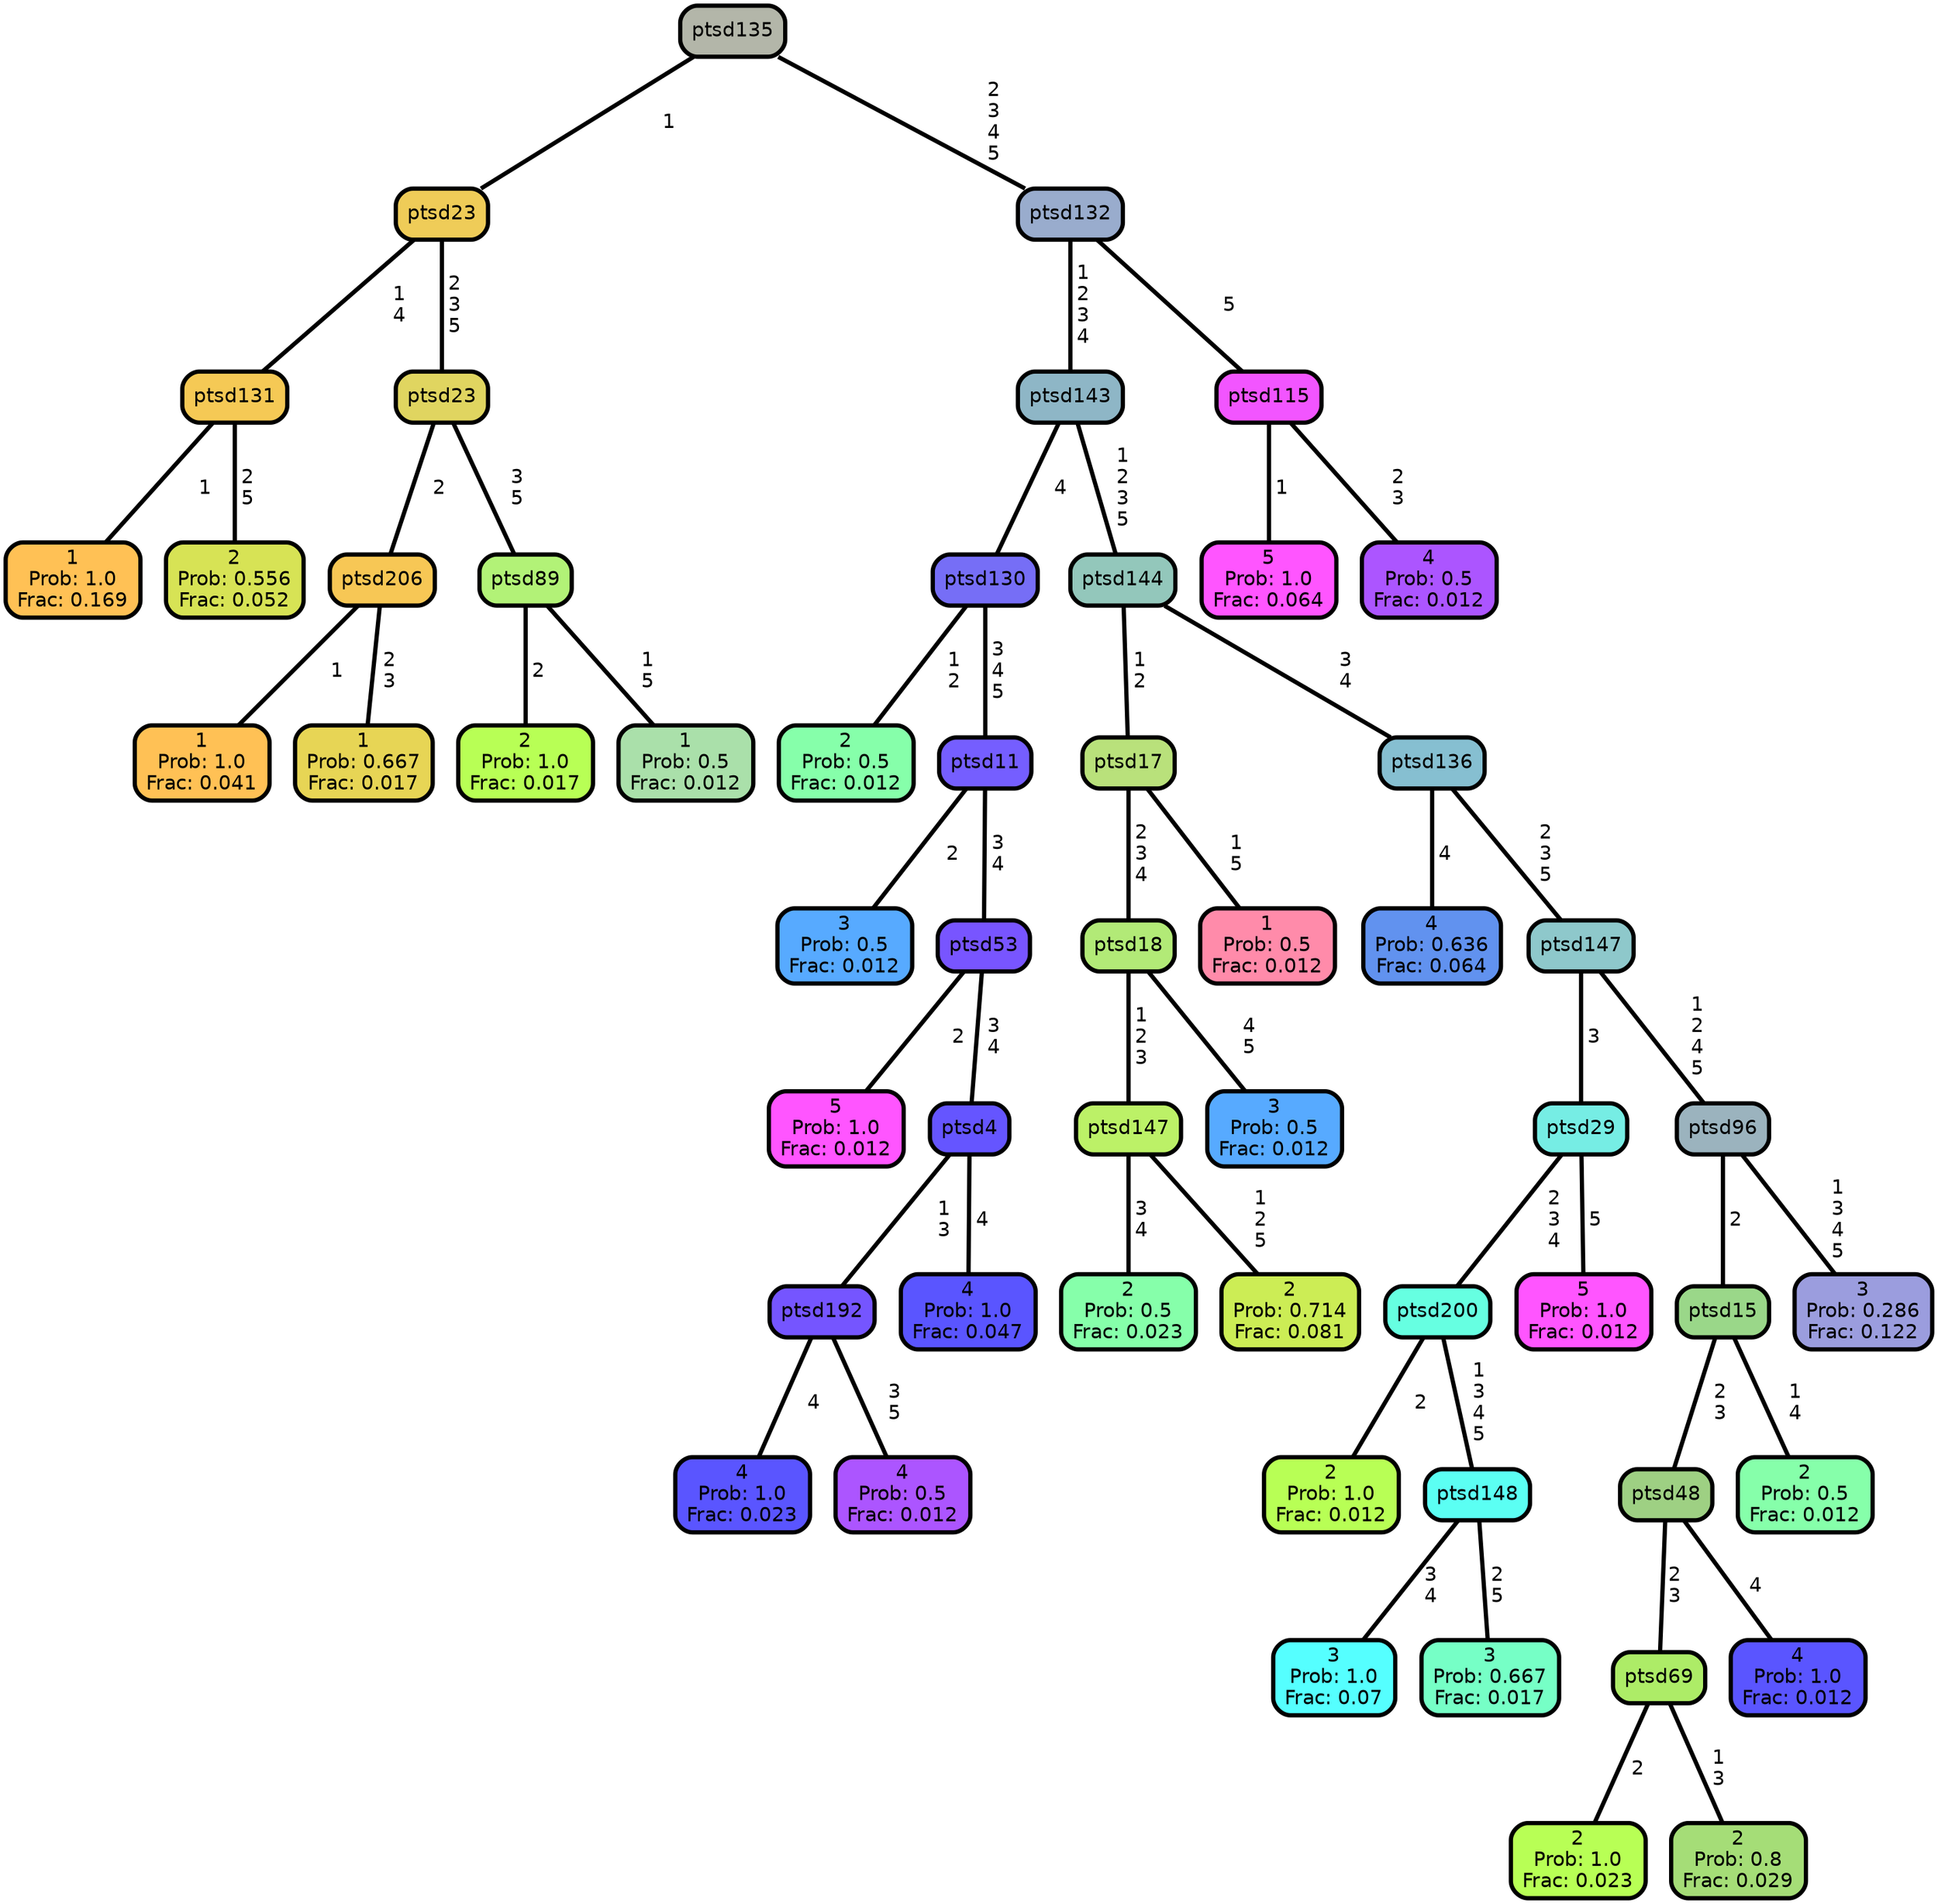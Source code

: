 graph Tree {
node [shape=box, style="filled, rounded",color="black",penwidth="3",fontcolor="black",                 fontname=helvetica] ;
graph [ranksep="0 equally", splines=straight,                 bgcolor=transparent, dpi=200] ;
edge [fontname=helvetica, color=black] ;
0 [label="1
Prob: 1.0
Frac: 0.169", fillcolor="#ffc155"] ;
1 [label="ptsd131", fillcolor="#f5c955"] ;
2 [label="2
Prob: 0.556
Frac: 0.052", fillcolor="#d7e355"] ;
3 [label="ptsd23", fillcolor="#efcc58"] ;
4 [label="1
Prob: 1.0
Frac: 0.041", fillcolor="#ffc155"] ;
5 [label="ptsd206", fillcolor="#f7c755"] ;
6 [label="1
Prob: 0.667
Frac: 0.017", fillcolor="#e7d555"] ;
7 [label="ptsd23", fillcolor="#e0d560"] ;
8 [label="2
Prob: 1.0
Frac: 0.017", fillcolor="#b8ff55"] ;
9 [label="ptsd89", fillcolor="#b2f277"] ;
10 [label="1
Prob: 0.5
Frac: 0.012", fillcolor="#aae0aa"] ;
11 [label="ptsd135", fillcolor="#b3b6a9"] ;
12 [label="2
Prob: 0.5
Frac: 0.012", fillcolor="#86ffaa"] ;
13 [label="ptsd130", fillcolor="#766ef6"] ;
14 [label="3
Prob: 0.5
Frac: 0.012", fillcolor="#57aaff"] ;
15 [label="ptsd11", fillcolor="#755eff"] ;
16 [label="5
Prob: 1.0
Frac: 0.012", fillcolor="#ff55ff"] ;
17 [label="ptsd53", fillcolor="#7855ff"] ;
18 [label="4
Prob: 1.0
Frac: 0.023", fillcolor="#5a55ff"] ;
19 [label="ptsd192", fillcolor="#7555ff"] ;
20 [label="4
Prob: 0.5
Frac: 0.012", fillcolor="#ac55ff"] ;
21 [label="ptsd4", fillcolor="#6555ff"] ;
22 [label="4
Prob: 1.0
Frac: 0.047", fillcolor="#5a55ff"] ;
23 [label="ptsd143", fillcolor="#8eb6c6"] ;
24 [label="2
Prob: 0.5
Frac: 0.023", fillcolor="#86ffaa"] ;
25 [label="ptsd147", fillcolor="#bcf167"] ;
26 [label="2
Prob: 0.714
Frac: 0.081", fillcolor="#cced55"] ;
27 [label="ptsd18", fillcolor="#b2ea77"] ;
28 [label="3
Prob: 0.5
Frac: 0.012", fillcolor="#57aaff"] ;
29 [label="ptsd17", fillcolor="#b9e17b"] ;
30 [label="1
Prob: 0.5
Frac: 0.012", fillcolor="#ff8baa"] ;
31 [label="ptsd144", fillcolor="#93c7bb"] ;
32 [label="4
Prob: 0.636
Frac: 0.064", fillcolor="#6192ef"] ;
33 [label="ptsd136", fillcolor="#86bfd1"] ;
34 [label="2
Prob: 1.0
Frac: 0.012", fillcolor="#b8ff55"] ;
35 [label="ptsd200", fillcolor="#66ffe1"] ;
36 [label="3
Prob: 1.0
Frac: 0.07", fillcolor="#55ffff"] ;
37 [label="ptsd148", fillcolor="#5bfff3"] ;
38 [label="3
Prob: 0.667
Frac: 0.017", fillcolor="#76ffc6"] ;
39 [label="ptsd29", fillcolor="#76ede4"] ;
40 [label="5
Prob: 1.0
Frac: 0.012", fillcolor="#ff55ff"] ;
41 [label="ptsd147", fillcolor="#8ec8cb"] ;
42 [label="2
Prob: 1.0
Frac: 0.023", fillcolor="#b8ff55"] ;
43 [label="ptsd69", fillcolor="#adec67"] ;
44 [label="2
Prob: 0.8
Frac: 0.029", fillcolor="#a5dd77"] ;
45 [label="ptsd48", fillcolor="#9ed083"] ;
46 [label="4
Prob: 1.0
Frac: 0.012", fillcolor="#5a55ff"] ;
47 [label="ptsd15", fillcolor="#9ad789"] ;
48 [label="2
Prob: 0.5
Frac: 0.012", fillcolor="#86ffaa"] ;
49 [label="ptsd96", fillcolor="#9bb3be"] ;
50 [label="3
Prob: 0.286
Frac: 0.122", fillcolor="#9b9dde"] ;
51 [label="ptsd132", fillcolor="#99accd"] ;
52 [label="5
Prob: 1.0
Frac: 0.064", fillcolor="#ff55ff"] ;
53 [label="ptsd115", fillcolor="#f255ff"] ;
54 [label="4
Prob: 0.5
Frac: 0.012", fillcolor="#ac55ff"] ;
1 -- 0 [label=" 1",penwidth=3] ;
1 -- 2 [label=" 2\n 5",penwidth=3] ;
3 -- 1 [label=" 1\n 4",penwidth=3] ;
3 -- 7 [label=" 2\n 3\n 5",penwidth=3] ;
5 -- 4 [label=" 1",penwidth=3] ;
5 -- 6 [label=" 2\n 3",penwidth=3] ;
7 -- 5 [label=" 2",penwidth=3] ;
7 -- 9 [label=" 3\n 5",penwidth=3] ;
9 -- 8 [label=" 2",penwidth=3] ;
9 -- 10 [label=" 1\n 5",penwidth=3] ;
11 -- 3 [label=" 1",penwidth=3] ;
11 -- 51 [label=" 2\n 3\n 4\n 5",penwidth=3] ;
13 -- 12 [label=" 1\n 2",penwidth=3] ;
13 -- 15 [label=" 3\n 4\n 5",penwidth=3] ;
15 -- 14 [label=" 2",penwidth=3] ;
15 -- 17 [label=" 3\n 4",penwidth=3] ;
17 -- 16 [label=" 2",penwidth=3] ;
17 -- 21 [label=" 3\n 4",penwidth=3] ;
19 -- 18 [label=" 4",penwidth=3] ;
19 -- 20 [label=" 3\n 5",penwidth=3] ;
21 -- 19 [label=" 1\n 3",penwidth=3] ;
21 -- 22 [label=" 4",penwidth=3] ;
23 -- 13 [label=" 4",penwidth=3] ;
23 -- 31 [label=" 1\n 2\n 3\n 5",penwidth=3] ;
25 -- 24 [label=" 3\n 4",penwidth=3] ;
25 -- 26 [label=" 1\n 2\n 5",penwidth=3] ;
27 -- 25 [label=" 1\n 2\n 3",penwidth=3] ;
27 -- 28 [label=" 4\n 5",penwidth=3] ;
29 -- 27 [label=" 2\n 3\n 4",penwidth=3] ;
29 -- 30 [label=" 1\n 5",penwidth=3] ;
31 -- 29 [label=" 1\n 2",penwidth=3] ;
31 -- 33 [label=" 3\n 4",penwidth=3] ;
33 -- 32 [label=" 4",penwidth=3] ;
33 -- 41 [label=" 2\n 3\n 5",penwidth=3] ;
35 -- 34 [label=" 2",penwidth=3] ;
35 -- 37 [label=" 1\n 3\n 4\n 5",penwidth=3] ;
37 -- 36 [label=" 3\n 4",penwidth=3] ;
37 -- 38 [label=" 2\n 5",penwidth=3] ;
39 -- 35 [label=" 2\n 3\n 4",penwidth=3] ;
39 -- 40 [label=" 5",penwidth=3] ;
41 -- 39 [label=" 3",penwidth=3] ;
41 -- 49 [label=" 1\n 2\n 4\n 5",penwidth=3] ;
43 -- 42 [label=" 2",penwidth=3] ;
43 -- 44 [label=" 1\n 3",penwidth=3] ;
45 -- 43 [label=" 2\n 3",penwidth=3] ;
45 -- 46 [label=" 4",penwidth=3] ;
47 -- 45 [label=" 2\n 3",penwidth=3] ;
47 -- 48 [label=" 1\n 4",penwidth=3] ;
49 -- 47 [label=" 2",penwidth=3] ;
49 -- 50 [label=" 1\n 3\n 4\n 5",penwidth=3] ;
51 -- 23 [label=" 1\n 2\n 3\n 4",penwidth=3] ;
51 -- 53 [label=" 5",penwidth=3] ;
53 -- 52 [label=" 1",penwidth=3] ;
53 -- 54 [label=" 2\n 3",penwidth=3] ;
{rank = same;}}
